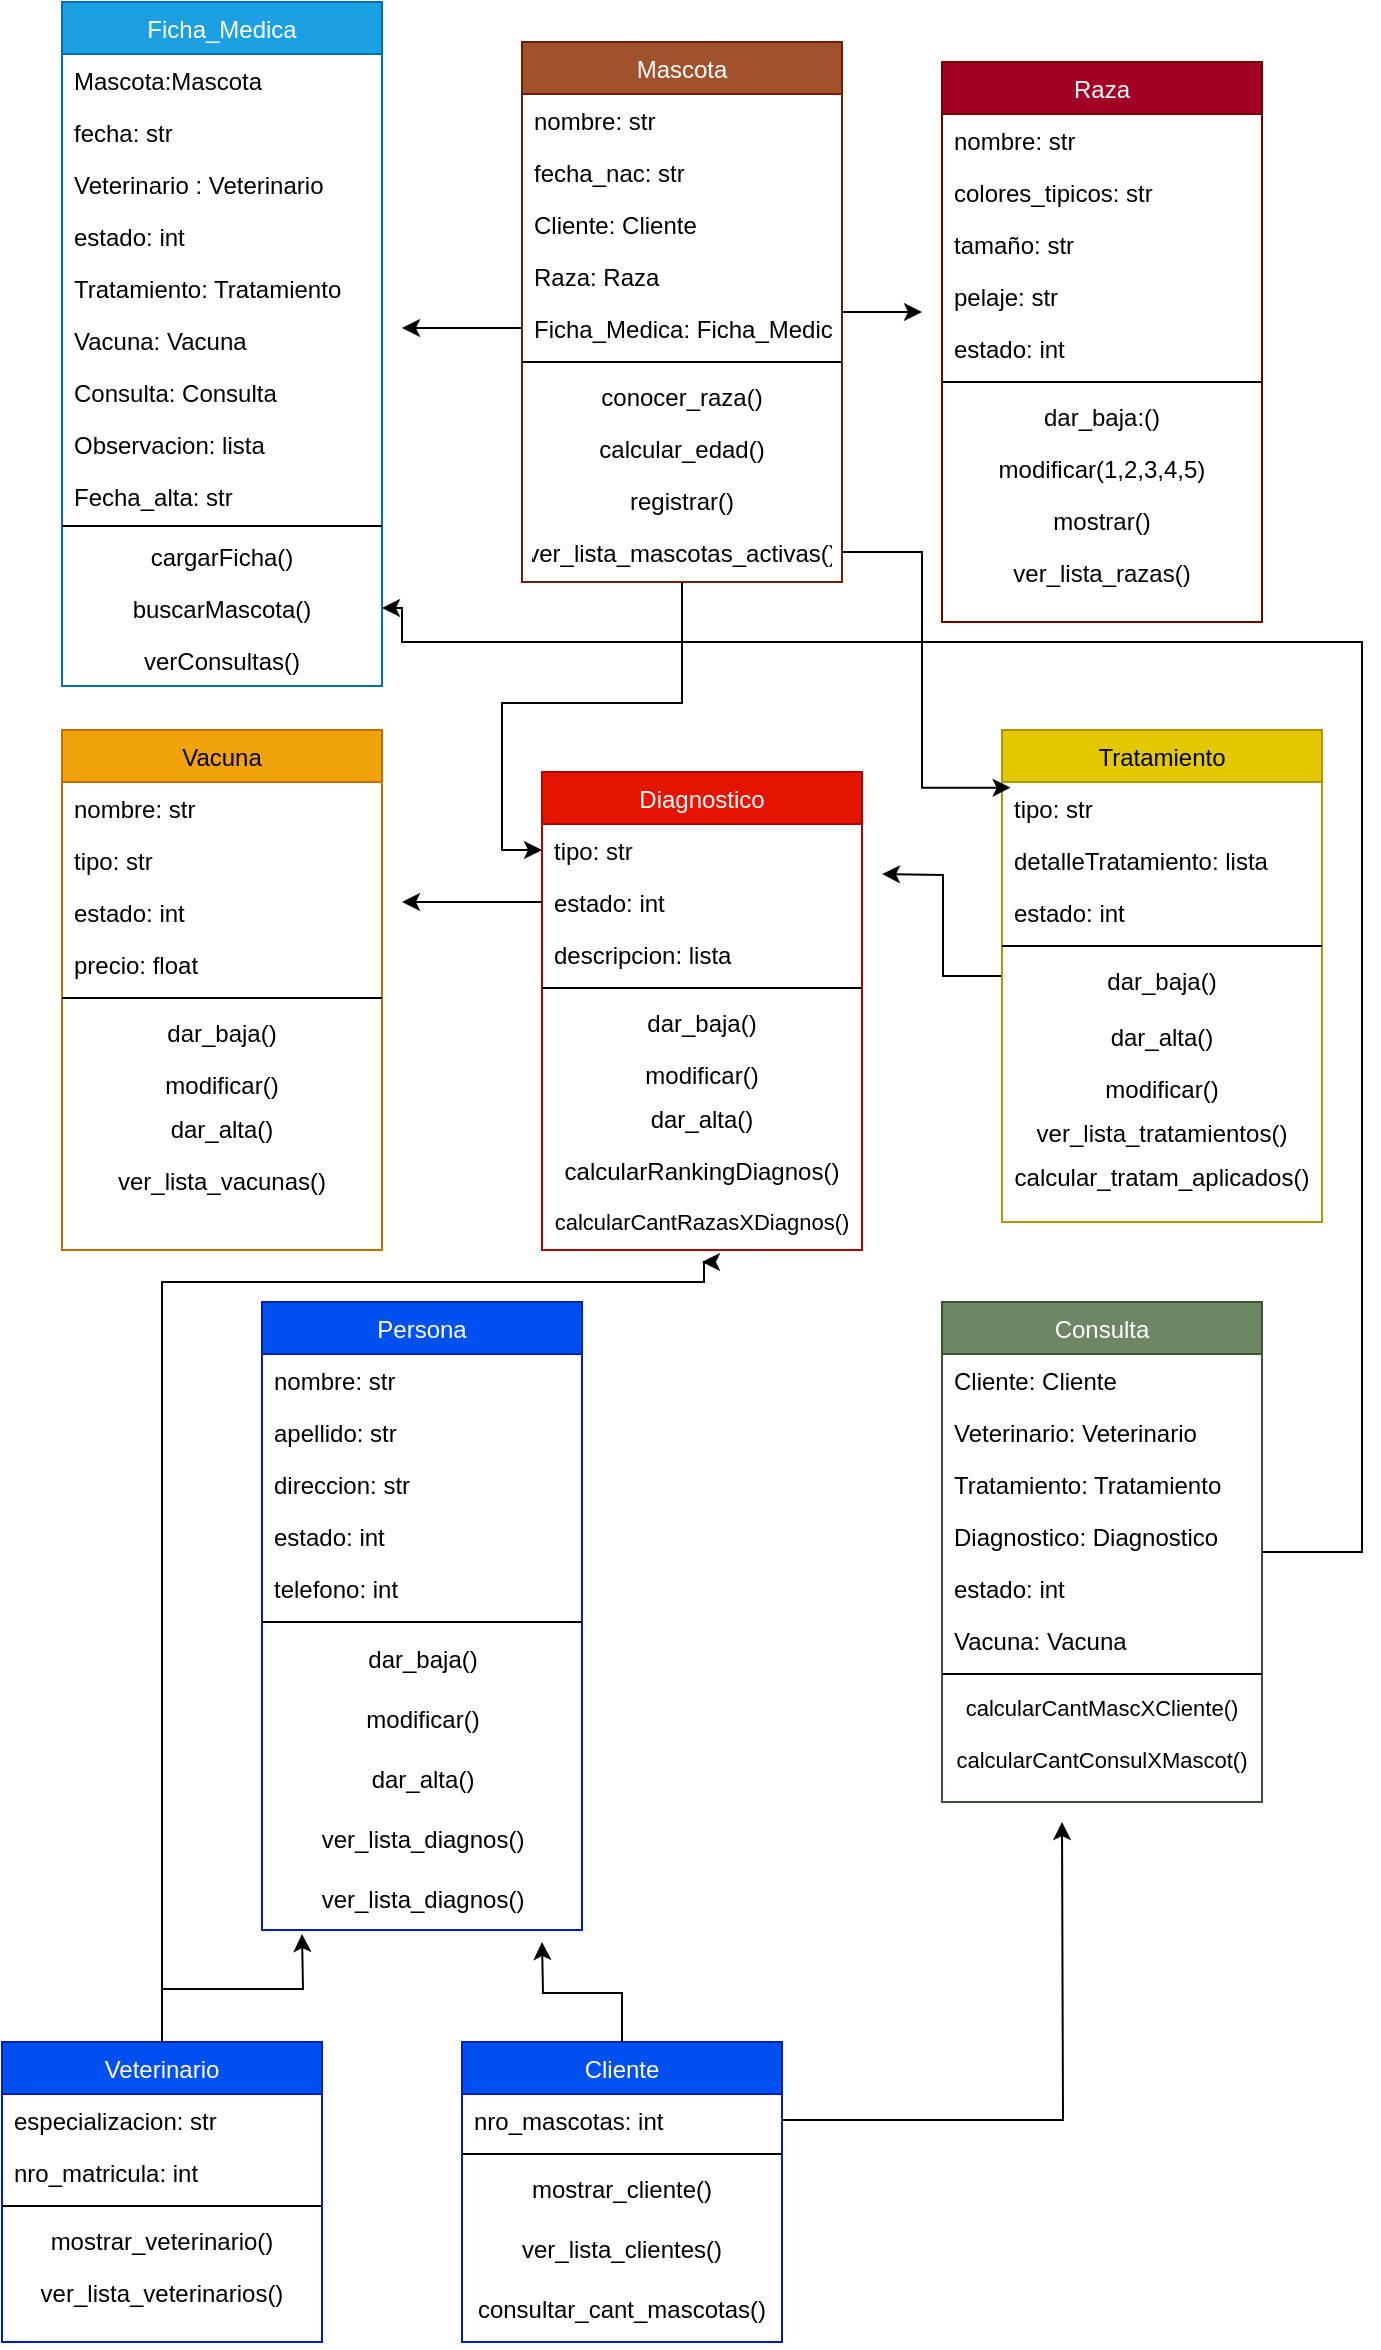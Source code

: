 <mxfile version="24.4.0" type="device">
  <diagram id="C5RBs43oDa-KdzZeNtuy" name="Page-1">
    <mxGraphModel dx="1354" dy="871" grid="1" gridSize="10" guides="1" tooltips="1" connect="1" arrows="1" fold="1" page="1" pageScale="1" pageWidth="827" pageHeight="1169" math="0" shadow="0">
      <root>
        <mxCell id="WIyWlLk6GJQsqaUBKTNV-0" />
        <mxCell id="WIyWlLk6GJQsqaUBKTNV-1" parent="WIyWlLk6GJQsqaUBKTNV-0" />
        <mxCell id="WPi11YCaDo8l9C_qgH3l-67" style="edgeStyle=orthogonalEdgeStyle;rounded=0;orthogonalLoop=1;jettySize=auto;html=1;" parent="WIyWlLk6GJQsqaUBKTNV-1" source="zkfFHV4jXpPFQw0GAbJ--0" edge="1">
          <mxGeometry relative="1" as="geometry">
            <mxPoint x="310" y="970" as="targetPoint" />
          </mxGeometry>
        </mxCell>
        <mxCell id="zkfFHV4jXpPFQw0GAbJ--0" value="Cliente" style="swimlane;fontStyle=0;align=center;verticalAlign=top;childLayout=stackLayout;horizontal=1;startSize=26;horizontalStack=0;resizeParent=1;resizeLast=0;collapsible=1;marginBottom=0;rounded=0;shadow=0;strokeWidth=1;fillColor=#0050ef;fontColor=#ffffff;strokeColor=#001DBC;" parent="WIyWlLk6GJQsqaUBKTNV-1" vertex="1">
          <mxGeometry x="270" y="1020" width="160" height="150" as="geometry">
            <mxRectangle x="230" y="140" width="160" height="26" as="alternateBounds" />
          </mxGeometry>
        </mxCell>
        <mxCell id="crkaIndv9Cr-O68g9WFA-0" style="edgeStyle=orthogonalEdgeStyle;rounded=0;orthogonalLoop=1;jettySize=auto;html=1;" edge="1" parent="zkfFHV4jXpPFQw0GAbJ--0" source="zkfFHV4jXpPFQw0GAbJ--1">
          <mxGeometry relative="1" as="geometry">
            <mxPoint x="300" y="-110" as="targetPoint" />
          </mxGeometry>
        </mxCell>
        <mxCell id="zkfFHV4jXpPFQw0GAbJ--1" value="nro_mascotas: int" style="text;align=left;verticalAlign=top;spacingLeft=4;spacingRight=4;overflow=hidden;rotatable=0;points=[[0,0.5],[1,0.5]];portConstraint=eastwest;" parent="zkfFHV4jXpPFQw0GAbJ--0" vertex="1">
          <mxGeometry y="26" width="160" height="26" as="geometry" />
        </mxCell>
        <mxCell id="zkfFHV4jXpPFQw0GAbJ--4" value="" style="line;html=1;strokeWidth=1;align=left;verticalAlign=middle;spacingTop=-1;spacingLeft=3;spacingRight=3;rotatable=0;labelPosition=right;points=[];portConstraint=eastwest;" parent="zkfFHV4jXpPFQw0GAbJ--0" vertex="1">
          <mxGeometry y="52" width="160" height="8" as="geometry" />
        </mxCell>
        <mxCell id="crkaIndv9Cr-O68g9WFA-1" value="mostrar_cliente()" style="text;align=center;verticalAlign=top;spacingLeft=4;spacingRight=4;overflow=hidden;rotatable=0;points=[[0,0.5],[1,0.5]];portConstraint=eastwest;" vertex="1" parent="zkfFHV4jXpPFQw0GAbJ--0">
          <mxGeometry y="60" width="160" height="30" as="geometry" />
        </mxCell>
        <mxCell id="crkaIndv9Cr-O68g9WFA-31" value="ver_lista_clientes()" style="text;align=center;verticalAlign=top;spacingLeft=4;spacingRight=4;overflow=hidden;rotatable=0;points=[[0,0.5],[1,0.5]];portConstraint=eastwest;" vertex="1" parent="zkfFHV4jXpPFQw0GAbJ--0">
          <mxGeometry y="90" width="160" height="30" as="geometry" />
        </mxCell>
        <mxCell id="crkaIndv9Cr-O68g9WFA-32" value="consultar_cant_mascotas()" style="text;align=center;verticalAlign=top;spacingLeft=4;spacingRight=4;overflow=hidden;rotatable=0;points=[[0,0.5],[1,0.5]];portConstraint=eastwest;" vertex="1" parent="zkfFHV4jXpPFQw0GAbJ--0">
          <mxGeometry y="120" width="160" height="30" as="geometry" />
        </mxCell>
        <mxCell id="crkaIndv9Cr-O68g9WFA-5" style="edgeStyle=orthogonalEdgeStyle;rounded=0;orthogonalLoop=1;jettySize=auto;html=1;" edge="1" parent="WIyWlLk6GJQsqaUBKTNV-1" source="zkfFHV4jXpPFQw0GAbJ--17">
          <mxGeometry relative="1" as="geometry">
            <mxPoint x="500" y="155" as="targetPoint" />
          </mxGeometry>
        </mxCell>
        <mxCell id="crkaIndv9Cr-O68g9WFA-39" value="" style="edgeStyle=orthogonalEdgeStyle;rounded=0;orthogonalLoop=1;jettySize=auto;html=1;" edge="1" parent="WIyWlLk6GJQsqaUBKTNV-1" source="zkfFHV4jXpPFQw0GAbJ--17" target="WPi11YCaDo8l9C_qgH3l-16">
          <mxGeometry relative="1" as="geometry" />
        </mxCell>
        <mxCell id="zkfFHV4jXpPFQw0GAbJ--17" value="Mascota" style="swimlane;fontStyle=0;align=center;verticalAlign=top;childLayout=stackLayout;horizontal=1;startSize=26;horizontalStack=0;resizeParent=1;resizeLast=0;collapsible=1;marginBottom=0;rounded=0;shadow=0;strokeWidth=1;fillColor=#a0522d;fontColor=#ffffff;strokeColor=#6D1F00;" parent="WIyWlLk6GJQsqaUBKTNV-1" vertex="1">
          <mxGeometry x="300" y="20" width="160" height="270" as="geometry">
            <mxRectangle x="550" y="140" width="160" height="26" as="alternateBounds" />
          </mxGeometry>
        </mxCell>
        <mxCell id="zkfFHV4jXpPFQw0GAbJ--18" value="nombre: str" style="text;align=left;verticalAlign=top;spacingLeft=4;spacingRight=4;overflow=hidden;rotatable=0;points=[[0,0.5],[1,0.5]];portConstraint=eastwest;" parent="zkfFHV4jXpPFQw0GAbJ--17" vertex="1">
          <mxGeometry y="26" width="160" height="26" as="geometry" />
        </mxCell>
        <mxCell id="WPi11YCaDo8l9C_qgH3l-48" value="fecha_nac: str" style="text;align=left;verticalAlign=top;spacingLeft=4;spacingRight=4;overflow=hidden;rotatable=0;points=[[0,0.5],[1,0.5]];portConstraint=eastwest;" parent="zkfFHV4jXpPFQw0GAbJ--17" vertex="1">
          <mxGeometry y="52" width="160" height="26" as="geometry" />
        </mxCell>
        <mxCell id="WPi11YCaDo8l9C_qgH3l-68" value="Cliente: Cliente" style="text;align=left;verticalAlign=top;spacingLeft=4;spacingRight=4;overflow=hidden;rotatable=0;points=[[0,0.5],[1,0.5]];portConstraint=eastwest;" parent="zkfFHV4jXpPFQw0GAbJ--17" vertex="1">
          <mxGeometry y="78" width="160" height="26" as="geometry" />
        </mxCell>
        <mxCell id="zkfFHV4jXpPFQw0GAbJ--20" value="Raza: Raza" style="text;align=left;verticalAlign=top;spacingLeft=4;spacingRight=4;overflow=hidden;rotatable=0;points=[[0,0.5],[1,0.5]];portConstraint=eastwest;rounded=0;shadow=0;html=0;" parent="zkfFHV4jXpPFQw0GAbJ--17" vertex="1">
          <mxGeometry y="104" width="160" height="26" as="geometry" />
        </mxCell>
        <mxCell id="crkaIndv9Cr-O68g9WFA-41" style="edgeStyle=orthogonalEdgeStyle;rounded=0;orthogonalLoop=1;jettySize=auto;html=1;" edge="1" parent="zkfFHV4jXpPFQw0GAbJ--17" source="zkfFHV4jXpPFQw0GAbJ--21">
          <mxGeometry relative="1" as="geometry">
            <mxPoint x="-60" y="143" as="targetPoint" />
          </mxGeometry>
        </mxCell>
        <mxCell id="zkfFHV4jXpPFQw0GAbJ--21" value="Ficha_Medica: Ficha_Medica" style="text;align=left;verticalAlign=top;spacingLeft=4;spacingRight=4;overflow=hidden;rotatable=0;points=[[0,0.5],[1,0.5]];portConstraint=eastwest;rounded=0;shadow=0;html=0;" parent="zkfFHV4jXpPFQw0GAbJ--17" vertex="1">
          <mxGeometry y="130" width="160" height="26" as="geometry" />
        </mxCell>
        <mxCell id="zkfFHV4jXpPFQw0GAbJ--23" value="" style="line;html=1;strokeWidth=1;align=left;verticalAlign=middle;spacingTop=-1;spacingLeft=3;spacingRight=3;rotatable=0;labelPosition=right;points=[];portConstraint=eastwest;" parent="zkfFHV4jXpPFQw0GAbJ--17" vertex="1">
          <mxGeometry y="156" width="160" height="8" as="geometry" />
        </mxCell>
        <mxCell id="zkfFHV4jXpPFQw0GAbJ--24" value="conocer_raza()" style="text;align=center;verticalAlign=top;spacingLeft=4;spacingRight=4;overflow=hidden;rotatable=0;points=[[0,0.5],[1,0.5]];portConstraint=eastwest;" parent="zkfFHV4jXpPFQw0GAbJ--17" vertex="1">
          <mxGeometry y="164" width="160" height="26" as="geometry" />
        </mxCell>
        <mxCell id="zkfFHV4jXpPFQw0GAbJ--25" value="calcular_edad()" style="text;align=center;verticalAlign=top;spacingLeft=4;spacingRight=4;overflow=hidden;rotatable=0;points=[[0,0.5],[1,0.5]];portConstraint=eastwest;" parent="zkfFHV4jXpPFQw0GAbJ--17" vertex="1">
          <mxGeometry y="190" width="160" height="26" as="geometry" />
        </mxCell>
        <mxCell id="WPi11YCaDo8l9C_qgH3l-51" value="registrar()" style="text;align=center;verticalAlign=top;spacingLeft=4;spacingRight=4;overflow=hidden;rotatable=0;points=[[0,0.5],[1,0.5]];portConstraint=eastwest;" parent="zkfFHV4jXpPFQw0GAbJ--17" vertex="1">
          <mxGeometry y="216" width="160" height="26" as="geometry" />
        </mxCell>
        <mxCell id="crkaIndv9Cr-O68g9WFA-24" value="ver_lista_mascotas_activas()" style="text;align=center;verticalAlign=top;spacingLeft=4;spacingRight=4;overflow=hidden;rotatable=0;points=[[0,0.5],[1,0.5]];portConstraint=eastwest;" vertex="1" parent="zkfFHV4jXpPFQw0GAbJ--17">
          <mxGeometry y="242" width="160" height="26" as="geometry" />
        </mxCell>
        <mxCell id="WPi11YCaDo8l9C_qgH3l-1" value="Raza" style="swimlane;fontStyle=0;align=center;verticalAlign=top;childLayout=stackLayout;horizontal=1;startSize=26;horizontalStack=0;resizeParent=1;resizeLast=0;collapsible=1;marginBottom=0;rounded=0;shadow=0;strokeWidth=1;fillColor=#a20025;fontColor=#ffffff;strokeColor=#6F0000;" parent="WIyWlLk6GJQsqaUBKTNV-1" vertex="1">
          <mxGeometry x="510" y="30" width="160" height="280" as="geometry">
            <mxRectangle x="230" y="140" width="160" height="26" as="alternateBounds" />
          </mxGeometry>
        </mxCell>
        <mxCell id="WPi11YCaDo8l9C_qgH3l-2" value="nombre: str" style="text;align=left;verticalAlign=top;spacingLeft=4;spacingRight=4;overflow=hidden;rotatable=0;points=[[0,0.5],[1,0.5]];portConstraint=eastwest;" parent="WPi11YCaDo8l9C_qgH3l-1" vertex="1">
          <mxGeometry y="26" width="160" height="26" as="geometry" />
        </mxCell>
        <mxCell id="WPi11YCaDo8l9C_qgH3l-4" value="colores_tipicos: str" style="text;align=left;verticalAlign=top;spacingLeft=4;spacingRight=4;overflow=hidden;rotatable=0;points=[[0,0.5],[1,0.5]];portConstraint=eastwest;rounded=0;shadow=0;html=0;" parent="WPi11YCaDo8l9C_qgH3l-1" vertex="1">
          <mxGeometry y="52" width="160" height="26" as="geometry" />
        </mxCell>
        <mxCell id="WPi11YCaDo8l9C_qgH3l-5" value="tamaño: str" style="text;align=left;verticalAlign=top;spacingLeft=4;spacingRight=4;overflow=hidden;rotatable=0;points=[[0,0.5],[1,0.5]];portConstraint=eastwest;rounded=0;shadow=0;html=0;" parent="WPi11YCaDo8l9C_qgH3l-1" vertex="1">
          <mxGeometry y="78" width="160" height="26" as="geometry" />
        </mxCell>
        <mxCell id="WPi11YCaDo8l9C_qgH3l-38" value="pelaje: str" style="text;align=left;verticalAlign=top;spacingLeft=4;spacingRight=4;overflow=hidden;rotatable=0;points=[[0,0.5],[1,0.5]];portConstraint=eastwest;rounded=0;shadow=0;html=0;" parent="WPi11YCaDo8l9C_qgH3l-1" vertex="1">
          <mxGeometry y="104" width="160" height="26" as="geometry" />
        </mxCell>
        <mxCell id="WPi11YCaDo8l9C_qgH3l-40" value="estado: int" style="text;align=left;verticalAlign=top;spacingLeft=4;spacingRight=4;overflow=hidden;rotatable=0;points=[[0,0.5],[1,0.5]];portConstraint=eastwest;rounded=0;shadow=0;html=0;" parent="WPi11YCaDo8l9C_qgH3l-1" vertex="1">
          <mxGeometry y="130" width="160" height="26" as="geometry" />
        </mxCell>
        <mxCell id="WPi11YCaDo8l9C_qgH3l-6" value="" style="line;html=1;strokeWidth=1;align=left;verticalAlign=middle;spacingTop=-1;spacingLeft=3;spacingRight=3;rotatable=0;labelPosition=right;points=[];portConstraint=eastwest;" parent="WPi11YCaDo8l9C_qgH3l-1" vertex="1">
          <mxGeometry y="156" width="160" height="8" as="geometry" />
        </mxCell>
        <mxCell id="WPi11YCaDo8l9C_qgH3l-47" value="dar_baja:()" style="text;align=center;verticalAlign=top;spacingLeft=4;spacingRight=4;overflow=hidden;rotatable=0;points=[[0,0.5],[1,0.5]];portConstraint=eastwest;" parent="WPi11YCaDo8l9C_qgH3l-1" vertex="1">
          <mxGeometry y="164" width="160" height="26" as="geometry" />
        </mxCell>
        <mxCell id="WPi11YCaDo8l9C_qgH3l-49" value="modificar(1,2,3,4,5)" style="text;align=center;verticalAlign=top;spacingLeft=4;spacingRight=4;overflow=hidden;rotatable=0;points=[[0,0.5],[1,0.5]];portConstraint=eastwest;" parent="WPi11YCaDo8l9C_qgH3l-1" vertex="1">
          <mxGeometry y="190" width="160" height="26" as="geometry" />
        </mxCell>
        <mxCell id="WPi11YCaDo8l9C_qgH3l-50" value="mostrar()" style="text;align=center;verticalAlign=top;spacingLeft=4;spacingRight=4;overflow=hidden;rotatable=0;points=[[0,0.5],[1,0.5]];portConstraint=eastwest;" parent="WPi11YCaDo8l9C_qgH3l-1" vertex="1">
          <mxGeometry y="216" width="160" height="26" as="geometry" />
        </mxCell>
        <mxCell id="crkaIndv9Cr-O68g9WFA-29" value="ver_lista_razas()" style="text;align=center;verticalAlign=top;spacingLeft=4;spacingRight=4;overflow=hidden;rotatable=0;points=[[0,0.5],[1,0.5]];portConstraint=eastwest;" vertex="1" parent="WPi11YCaDo8l9C_qgH3l-1">
          <mxGeometry y="242" width="160" height="26" as="geometry" />
        </mxCell>
        <mxCell id="WPi11YCaDo8l9C_qgH3l-8" value="Ficha_Medica" style="swimlane;fontStyle=0;align=center;verticalAlign=top;childLayout=stackLayout;horizontal=1;startSize=26;horizontalStack=0;resizeParent=1;resizeLast=0;collapsible=1;marginBottom=0;rounded=0;shadow=0;strokeWidth=1;fillColor=#1ba1e2;fontColor=#ffffff;strokeColor=#006EAF;" parent="WIyWlLk6GJQsqaUBKTNV-1" vertex="1">
          <mxGeometry x="70" width="160" height="342" as="geometry">
            <mxRectangle x="230" y="140" width="160" height="26" as="alternateBounds" />
          </mxGeometry>
        </mxCell>
        <mxCell id="WPi11YCaDo8l9C_qgH3l-9" value="Mascota:Mascota" style="text;align=left;verticalAlign=top;spacingLeft=4;spacingRight=4;overflow=hidden;rotatable=0;points=[[0,0.5],[1,0.5]];portConstraint=eastwest;" parent="WPi11YCaDo8l9C_qgH3l-8" vertex="1">
          <mxGeometry y="26" width="160" height="26" as="geometry" />
        </mxCell>
        <mxCell id="WPi11YCaDo8l9C_qgH3l-10" value="fecha: str" style="text;align=left;verticalAlign=top;spacingLeft=4;spacingRight=4;overflow=hidden;rotatable=0;points=[[0,0.5],[1,0.5]];portConstraint=eastwest;rounded=0;shadow=0;html=0;" parent="WPi11YCaDo8l9C_qgH3l-8" vertex="1">
          <mxGeometry y="52" width="160" height="26" as="geometry" />
        </mxCell>
        <mxCell id="WPi11YCaDo8l9C_qgH3l-11" value="Veterinario : Veterinario" style="text;align=left;verticalAlign=top;spacingLeft=4;spacingRight=4;overflow=hidden;rotatable=0;points=[[0,0.5],[1,0.5]];portConstraint=eastwest;rounded=0;shadow=0;html=0;" parent="WPi11YCaDo8l9C_qgH3l-8" vertex="1">
          <mxGeometry y="78" width="160" height="26" as="geometry" />
        </mxCell>
        <mxCell id="WPi11YCaDo8l9C_qgH3l-82" value="estado: int" style="text;align=left;verticalAlign=top;spacingLeft=4;spacingRight=4;overflow=hidden;rotatable=0;points=[[0,0.5],[1,0.5]];portConstraint=eastwest;rounded=0;shadow=0;html=0;" parent="WPi11YCaDo8l9C_qgH3l-8" vertex="1">
          <mxGeometry y="104" width="160" height="26" as="geometry" />
        </mxCell>
        <mxCell id="WPi11YCaDo8l9C_qgH3l-12" value="Tratamiento: Tratamiento" style="text;align=left;verticalAlign=top;spacingLeft=4;spacingRight=4;overflow=hidden;rotatable=0;points=[[0,0.5],[1,0.5]];portConstraint=eastwest;rounded=0;shadow=0;html=0;" parent="WPi11YCaDo8l9C_qgH3l-8" vertex="1">
          <mxGeometry y="130" width="160" height="26" as="geometry" />
        </mxCell>
        <mxCell id="WPi11YCaDo8l9C_qgH3l-14" value="Vacuna: Vacuna" style="text;align=left;verticalAlign=top;spacingLeft=4;spacingRight=4;overflow=hidden;rotatable=0;points=[[0,0.5],[1,0.5]];portConstraint=eastwest;" parent="WPi11YCaDo8l9C_qgH3l-8" vertex="1">
          <mxGeometry y="156" width="160" height="26" as="geometry" />
        </mxCell>
        <mxCell id="WPi11YCaDo8l9C_qgH3l-37" value="Consulta: Consulta" style="text;align=left;verticalAlign=top;spacingLeft=4;spacingRight=4;overflow=hidden;rotatable=0;points=[[0,0.5],[1,0.5]];portConstraint=eastwest;rounded=0;shadow=0;html=0;" parent="WPi11YCaDo8l9C_qgH3l-8" vertex="1">
          <mxGeometry y="182" width="160" height="26" as="geometry" />
        </mxCell>
        <mxCell id="WPi11YCaDo8l9C_qgH3l-81" value="Observacion: lista" style="text;align=left;verticalAlign=top;spacingLeft=4;spacingRight=4;overflow=hidden;rotatable=0;points=[[0,0.5],[1,0.5]];portConstraint=eastwest;" parent="WPi11YCaDo8l9C_qgH3l-8" vertex="1">
          <mxGeometry y="208" width="160" height="26" as="geometry" />
        </mxCell>
        <mxCell id="WPi11YCaDo8l9C_qgH3l-78" value="Fecha_alta: str" style="text;align=left;verticalAlign=top;spacingLeft=4;spacingRight=4;overflow=hidden;rotatable=0;points=[[0,0.5],[1,0.5]];portConstraint=eastwest;" parent="WPi11YCaDo8l9C_qgH3l-8" vertex="1">
          <mxGeometry y="234" width="160" height="26" as="geometry" />
        </mxCell>
        <mxCell id="WPi11YCaDo8l9C_qgH3l-13" value="" style="line;html=1;strokeWidth=1;align=left;verticalAlign=middle;spacingTop=-1;spacingLeft=3;spacingRight=3;rotatable=0;labelPosition=right;points=[];portConstraint=eastwest;" parent="WPi11YCaDo8l9C_qgH3l-8" vertex="1">
          <mxGeometry y="260" width="160" height="4" as="geometry" />
        </mxCell>
        <mxCell id="crkaIndv9Cr-O68g9WFA-20" value="cargarFicha()" style="text;align=center;verticalAlign=top;spacingLeft=4;spacingRight=4;overflow=hidden;rotatable=0;points=[[0,0.5],[1,0.5]];portConstraint=eastwest;" vertex="1" parent="WPi11YCaDo8l9C_qgH3l-8">
          <mxGeometry y="264" width="160" height="26" as="geometry" />
        </mxCell>
        <mxCell id="crkaIndv9Cr-O68g9WFA-21" value="buscarMascota()" style="text;align=center;verticalAlign=top;spacingLeft=4;spacingRight=4;overflow=hidden;rotatable=0;points=[[0,0.5],[1,0.5]];portConstraint=eastwest;" vertex="1" parent="WPi11YCaDo8l9C_qgH3l-8">
          <mxGeometry y="290" width="160" height="26" as="geometry" />
        </mxCell>
        <mxCell id="crkaIndv9Cr-O68g9WFA-22" value="verConsultas()" style="text;align=center;verticalAlign=top;spacingLeft=4;spacingRight=4;overflow=hidden;rotatable=0;points=[[0,0.5],[1,0.5]];portConstraint=eastwest;" vertex="1" parent="WPi11YCaDo8l9C_qgH3l-8">
          <mxGeometry y="316" width="160" height="26" as="geometry" />
        </mxCell>
        <mxCell id="WPi11YCaDo8l9C_qgH3l-15" value="Diagnostico" style="swimlane;fontStyle=0;align=center;verticalAlign=top;childLayout=stackLayout;horizontal=1;startSize=26;horizontalStack=0;resizeParent=1;resizeLast=0;collapsible=1;marginBottom=0;rounded=0;shadow=0;strokeWidth=1;fillColor=#e51400;fontColor=#ffffff;strokeColor=#B20000;" parent="WIyWlLk6GJQsqaUBKTNV-1" vertex="1">
          <mxGeometry x="310" y="385" width="160" height="239" as="geometry">
            <mxRectangle x="230" y="140" width="160" height="26" as="alternateBounds" />
          </mxGeometry>
        </mxCell>
        <mxCell id="WPi11YCaDo8l9C_qgH3l-16" value="tipo: str" style="text;align=left;verticalAlign=top;spacingLeft=4;spacingRight=4;overflow=hidden;rotatable=0;points=[[0,0.5],[1,0.5]];portConstraint=eastwest;" parent="WPi11YCaDo8l9C_qgH3l-15" vertex="1">
          <mxGeometry y="26" width="160" height="26" as="geometry" />
        </mxCell>
        <mxCell id="crkaIndv9Cr-O68g9WFA-8" style="edgeStyle=orthogonalEdgeStyle;rounded=0;orthogonalLoop=1;jettySize=auto;html=1;" edge="1" parent="WPi11YCaDo8l9C_qgH3l-15" source="WPi11YCaDo8l9C_qgH3l-79">
          <mxGeometry relative="1" as="geometry">
            <mxPoint x="-70" y="65.0" as="targetPoint" />
          </mxGeometry>
        </mxCell>
        <mxCell id="WPi11YCaDo8l9C_qgH3l-79" value="estado: int" style="text;align=left;verticalAlign=top;spacingLeft=4;spacingRight=4;overflow=hidden;rotatable=0;points=[[0,0.5],[1,0.5]];portConstraint=eastwest;rounded=0;shadow=0;html=0;" parent="WPi11YCaDo8l9C_qgH3l-15" vertex="1">
          <mxGeometry y="52" width="160" height="26" as="geometry" />
        </mxCell>
        <mxCell id="WPi11YCaDo8l9C_qgH3l-17" value="descripcion: lista" style="text;align=left;verticalAlign=top;spacingLeft=4;spacingRight=4;overflow=hidden;rotatable=0;points=[[0,0.5],[1,0.5]];portConstraint=eastwest;rounded=0;shadow=0;html=0;" parent="WPi11YCaDo8l9C_qgH3l-15" vertex="1">
          <mxGeometry y="78" width="160" height="26" as="geometry" />
        </mxCell>
        <mxCell id="WPi11YCaDo8l9C_qgH3l-20" value="" style="line;html=1;strokeWidth=1;align=left;verticalAlign=middle;spacingTop=-1;spacingLeft=3;spacingRight=3;rotatable=0;labelPosition=right;points=[];portConstraint=eastwest;" parent="WPi11YCaDo8l9C_qgH3l-15" vertex="1">
          <mxGeometry y="104" width="160" height="8" as="geometry" />
        </mxCell>
        <mxCell id="crkaIndv9Cr-O68g9WFA-11" value="dar_baja()" style="text;align=center;verticalAlign=top;spacingLeft=4;spacingRight=4;overflow=hidden;rotatable=0;points=[[0,0.5],[1,0.5]];portConstraint=eastwest;rounded=0;shadow=0;html=0;" vertex="1" parent="WPi11YCaDo8l9C_qgH3l-15">
          <mxGeometry y="112" width="160" height="26" as="geometry" />
        </mxCell>
        <mxCell id="crkaIndv9Cr-O68g9WFA-12" value="modificar()" style="text;align=center;verticalAlign=top;spacingLeft=4;spacingRight=4;overflow=hidden;rotatable=0;points=[[0,0.5],[1,0.5]];portConstraint=eastwest;rounded=0;shadow=0;html=0;" vertex="1" parent="WPi11YCaDo8l9C_qgH3l-15">
          <mxGeometry y="138" width="160" height="22" as="geometry" />
        </mxCell>
        <mxCell id="crkaIndv9Cr-O68g9WFA-13" value="dar_alta()" style="text;align=center;verticalAlign=top;spacingLeft=4;spacingRight=4;overflow=hidden;rotatable=0;points=[[0,0.5],[1,0.5]];portConstraint=eastwest;rounded=0;shadow=0;html=0;" vertex="1" parent="WPi11YCaDo8l9C_qgH3l-15">
          <mxGeometry y="160" width="160" height="26" as="geometry" />
        </mxCell>
        <mxCell id="crkaIndv9Cr-O68g9WFA-37" value="calcularRankingDiagnos()" style="text;align=center;verticalAlign=top;spacingLeft=4;spacingRight=4;overflow=hidden;rotatable=0;points=[[0,0.5],[1,0.5]];portConstraint=eastwest;rounded=0;shadow=0;html=0;" vertex="1" parent="WPi11YCaDo8l9C_qgH3l-15">
          <mxGeometry y="186" width="160" height="26" as="geometry" />
        </mxCell>
        <mxCell id="crkaIndv9Cr-O68g9WFA-38" value="calcularCantRazasXDiagnos()" style="text;align=center;verticalAlign=top;spacingLeft=4;spacingRight=4;overflow=hidden;rotatable=0;points=[[0,0.5],[1,0.5]];portConstraint=eastwest;rounded=0;shadow=0;html=0;fontSize=11;" vertex="1" parent="WPi11YCaDo8l9C_qgH3l-15">
          <mxGeometry y="212" width="160" height="26" as="geometry" />
        </mxCell>
        <mxCell id="crkaIndv9Cr-O68g9WFA-7" style="edgeStyle=orthogonalEdgeStyle;rounded=0;orthogonalLoop=1;jettySize=auto;html=1;" edge="1" parent="WIyWlLk6GJQsqaUBKTNV-1" source="WPi11YCaDo8l9C_qgH3l-22">
          <mxGeometry relative="1" as="geometry">
            <mxPoint x="480" y="436" as="targetPoint" />
          </mxGeometry>
        </mxCell>
        <mxCell id="WPi11YCaDo8l9C_qgH3l-22" value="Tratamiento" style="swimlane;fontStyle=0;align=center;verticalAlign=top;childLayout=stackLayout;horizontal=1;startSize=26;horizontalStack=0;resizeParent=1;resizeLast=0;collapsible=1;marginBottom=0;rounded=0;shadow=0;strokeWidth=1;fillColor=#e3c800;fontColor=#000000;strokeColor=#B09500;" parent="WIyWlLk6GJQsqaUBKTNV-1" vertex="1">
          <mxGeometry x="540" y="364" width="160" height="246" as="geometry">
            <mxRectangle x="230" y="140" width="160" height="26" as="alternateBounds" />
          </mxGeometry>
        </mxCell>
        <mxCell id="WPi11YCaDo8l9C_qgH3l-23" value="tipo: str" style="text;align=left;verticalAlign=top;spacingLeft=4;spacingRight=4;overflow=hidden;rotatable=0;points=[[0,0.5],[1,0.5]];portConstraint=eastwest;" parent="WPi11YCaDo8l9C_qgH3l-22" vertex="1">
          <mxGeometry y="26" width="160" height="26" as="geometry" />
        </mxCell>
        <mxCell id="WPi11YCaDo8l9C_qgH3l-24" value="detalleTratamiento: lista" style="text;align=left;verticalAlign=top;spacingLeft=4;spacingRight=4;overflow=hidden;rotatable=0;points=[[0,0.5],[1,0.5]];portConstraint=eastwest;rounded=0;shadow=0;html=0;" parent="WPi11YCaDo8l9C_qgH3l-22" vertex="1">
          <mxGeometry y="52" width="160" height="26" as="geometry" />
        </mxCell>
        <mxCell id="WPi11YCaDo8l9C_qgH3l-80" value="estado: int" style="text;align=left;verticalAlign=top;spacingLeft=4;spacingRight=4;overflow=hidden;rotatable=0;points=[[0,0.5],[1,0.5]];portConstraint=eastwest;rounded=0;shadow=0;html=0;" parent="WPi11YCaDo8l9C_qgH3l-22" vertex="1">
          <mxGeometry y="78" width="160" height="26" as="geometry" />
        </mxCell>
        <mxCell id="WPi11YCaDo8l9C_qgH3l-27" value="" style="line;html=1;strokeWidth=1;align=left;verticalAlign=middle;spacingTop=-1;spacingLeft=3;spacingRight=3;rotatable=0;labelPosition=right;points=[];portConstraint=eastwest;" parent="WPi11YCaDo8l9C_qgH3l-22" vertex="1">
          <mxGeometry y="104" width="160" height="8" as="geometry" />
        </mxCell>
        <mxCell id="crkaIndv9Cr-O68g9WFA-14" value="dar_baja()" style="text;align=center;verticalAlign=top;spacingLeft=4;spacingRight=4;overflow=hidden;rotatable=0;points=[[0,0.5],[1,0.5]];portConstraint=eastwest;rounded=0;shadow=0;html=0;" vertex="1" parent="WPi11YCaDo8l9C_qgH3l-22">
          <mxGeometry y="112" width="160" height="28" as="geometry" />
        </mxCell>
        <mxCell id="crkaIndv9Cr-O68g9WFA-15" value="dar_alta()" style="text;align=center;verticalAlign=top;spacingLeft=4;spacingRight=4;overflow=hidden;rotatable=0;points=[[0,0.5],[1,0.5]];portConstraint=eastwest;rounded=0;shadow=0;html=0;" vertex="1" parent="WPi11YCaDo8l9C_qgH3l-22">
          <mxGeometry y="140" width="160" height="26" as="geometry" />
        </mxCell>
        <mxCell id="crkaIndv9Cr-O68g9WFA-16" value="modificar()" style="text;align=center;verticalAlign=top;spacingLeft=4;spacingRight=4;overflow=hidden;rotatable=0;points=[[0,0.5],[1,0.5]];portConstraint=eastwest;rounded=0;shadow=0;html=0;" vertex="1" parent="WPi11YCaDo8l9C_qgH3l-22">
          <mxGeometry y="166" width="160" height="22" as="geometry" />
        </mxCell>
        <mxCell id="crkaIndv9Cr-O68g9WFA-25" value="ver_lista_tratamientos()" style="text;align=center;verticalAlign=top;spacingLeft=4;spacingRight=4;overflow=hidden;rotatable=0;points=[[0,0.5],[1,0.5]];portConstraint=eastwest;rounded=0;shadow=0;html=0;" vertex="1" parent="WPi11YCaDo8l9C_qgH3l-22">
          <mxGeometry y="188" width="160" height="22" as="geometry" />
        </mxCell>
        <mxCell id="crkaIndv9Cr-O68g9WFA-36" value="calcular_tratam_aplicados()" style="text;align=center;verticalAlign=top;spacingLeft=4;spacingRight=4;overflow=hidden;rotatable=0;points=[[0,0.5],[1,0.5]];portConstraint=eastwest;rounded=0;shadow=0;html=0;" vertex="1" parent="WPi11YCaDo8l9C_qgH3l-22">
          <mxGeometry y="210" width="160" height="22" as="geometry" />
        </mxCell>
        <mxCell id="WPi11YCaDo8l9C_qgH3l-29" value="Vacuna" style="swimlane;fontStyle=0;align=center;verticalAlign=top;childLayout=stackLayout;horizontal=1;startSize=26;horizontalStack=0;resizeParent=1;resizeLast=0;collapsible=1;marginBottom=0;rounded=0;shadow=0;strokeWidth=1;fillColor=#f0a30a;fontColor=#000000;strokeColor=#BD7000;" parent="WIyWlLk6GJQsqaUBKTNV-1" vertex="1">
          <mxGeometry x="70" y="364" width="160" height="260" as="geometry">
            <mxRectangle x="230" y="140" width="160" height="26" as="alternateBounds" />
          </mxGeometry>
        </mxCell>
        <mxCell id="WPi11YCaDo8l9C_qgH3l-30" value="nombre: str" style="text;align=left;verticalAlign=top;spacingLeft=4;spacingRight=4;overflow=hidden;rotatable=0;points=[[0,0.5],[1,0.5]];portConstraint=eastwest;" parent="WPi11YCaDo8l9C_qgH3l-29" vertex="1">
          <mxGeometry y="26" width="160" height="26" as="geometry" />
        </mxCell>
        <mxCell id="WPi11YCaDo8l9C_qgH3l-31" value="tipo: str" style="text;align=left;verticalAlign=top;spacingLeft=4;spacingRight=4;overflow=hidden;rotatable=0;points=[[0,0.5],[1,0.5]];portConstraint=eastwest;rounded=0;shadow=0;html=0;" parent="WPi11YCaDo8l9C_qgH3l-29" vertex="1">
          <mxGeometry y="52" width="160" height="26" as="geometry" />
        </mxCell>
        <mxCell id="WPi11YCaDo8l9C_qgH3l-32" value="estado: int" style="text;align=left;verticalAlign=top;spacingLeft=4;spacingRight=4;overflow=hidden;rotatable=0;points=[[0,0.5],[1,0.5]];portConstraint=eastwest;rounded=0;shadow=0;html=0;" parent="WPi11YCaDo8l9C_qgH3l-29" vertex="1">
          <mxGeometry y="78" width="160" height="26" as="geometry" />
        </mxCell>
        <mxCell id="WPi11YCaDo8l9C_qgH3l-33" value="precio: float" style="text;align=left;verticalAlign=top;spacingLeft=4;spacingRight=4;overflow=hidden;rotatable=0;points=[[0,0.5],[1,0.5]];portConstraint=eastwest;rounded=0;shadow=0;html=0;" parent="WPi11YCaDo8l9C_qgH3l-29" vertex="1">
          <mxGeometry y="104" width="160" height="26" as="geometry" />
        </mxCell>
        <mxCell id="WPi11YCaDo8l9C_qgH3l-34" value="" style="line;html=1;strokeWidth=1;align=left;verticalAlign=middle;spacingTop=-1;spacingLeft=3;spacingRight=3;rotatable=0;labelPosition=right;points=[];portConstraint=eastwest;" parent="WPi11YCaDo8l9C_qgH3l-29" vertex="1">
          <mxGeometry y="130" width="160" height="8" as="geometry" />
        </mxCell>
        <mxCell id="crkaIndv9Cr-O68g9WFA-17" value="dar_baja()" style="text;align=center;verticalAlign=top;spacingLeft=4;spacingRight=4;overflow=hidden;rotatable=0;points=[[0,0.5],[1,0.5]];portConstraint=eastwest;rounded=0;shadow=0;html=0;" vertex="1" parent="WPi11YCaDo8l9C_qgH3l-29">
          <mxGeometry y="138" width="160" height="26" as="geometry" />
        </mxCell>
        <mxCell id="crkaIndv9Cr-O68g9WFA-18" value="modificar()" style="text;align=center;verticalAlign=top;spacingLeft=4;spacingRight=4;overflow=hidden;rotatable=0;points=[[0,0.5],[1,0.5]];portConstraint=eastwest;rounded=0;shadow=0;html=0;" vertex="1" parent="WPi11YCaDo8l9C_qgH3l-29">
          <mxGeometry y="164" width="160" height="22" as="geometry" />
        </mxCell>
        <mxCell id="crkaIndv9Cr-O68g9WFA-19" value="dar_alta()" style="text;align=center;verticalAlign=top;spacingLeft=4;spacingRight=4;overflow=hidden;rotatable=0;points=[[0,0.5],[1,0.5]];portConstraint=eastwest;rounded=0;shadow=0;html=0;" vertex="1" parent="WPi11YCaDo8l9C_qgH3l-29">
          <mxGeometry y="186" width="160" height="26" as="geometry" />
        </mxCell>
        <mxCell id="crkaIndv9Cr-O68g9WFA-28" value="ver_lista_vacunas()" style="text;align=center;verticalAlign=top;spacingLeft=4;spacingRight=4;overflow=hidden;rotatable=0;points=[[0,0.5],[1,0.5]];portConstraint=eastwest;rounded=0;shadow=0;html=0;" vertex="1" parent="WPi11YCaDo8l9C_qgH3l-29">
          <mxGeometry y="212" width="160" height="26" as="geometry" />
        </mxCell>
        <mxCell id="WPi11YCaDo8l9C_qgH3l-66" style="edgeStyle=orthogonalEdgeStyle;rounded=0;orthogonalLoop=1;jettySize=auto;html=1;" parent="WIyWlLk6GJQsqaUBKTNV-1" source="WPi11YCaDo8l9C_qgH3l-52" edge="1">
          <mxGeometry relative="1" as="geometry">
            <mxPoint x="190" y="966" as="targetPoint" />
          </mxGeometry>
        </mxCell>
        <mxCell id="WPi11YCaDo8l9C_qgH3l-52" value="Veterinario" style="swimlane;fontStyle=0;align=center;verticalAlign=top;childLayout=stackLayout;horizontal=1;startSize=26;horizontalStack=0;resizeParent=1;resizeLast=0;collapsible=1;marginBottom=0;rounded=0;shadow=0;strokeWidth=1;fillColor=#0050ef;fontColor=#ffffff;strokeColor=#001DBC;" parent="WIyWlLk6GJQsqaUBKTNV-1" vertex="1">
          <mxGeometry x="40" y="1020" width="160" height="150" as="geometry">
            <mxRectangle x="230" y="140" width="160" height="26" as="alternateBounds" />
          </mxGeometry>
        </mxCell>
        <mxCell id="WPi11YCaDo8l9C_qgH3l-53" value="especializacion: str" style="text;align=left;verticalAlign=top;spacingLeft=4;spacingRight=4;overflow=hidden;rotatable=0;points=[[0,0.5],[1,0.5]];portConstraint=eastwest;" parent="WPi11YCaDo8l9C_qgH3l-52" vertex="1">
          <mxGeometry y="26" width="160" height="26" as="geometry" />
        </mxCell>
        <mxCell id="WPi11YCaDo8l9C_qgH3l-54" value="nro_matricula: int" style="text;align=left;verticalAlign=top;spacingLeft=4;spacingRight=4;overflow=hidden;rotatable=0;points=[[0,0.5],[1,0.5]];portConstraint=eastwest;rounded=0;shadow=0;html=0;" parent="WPi11YCaDo8l9C_qgH3l-52" vertex="1">
          <mxGeometry y="52" width="160" height="26" as="geometry" />
        </mxCell>
        <mxCell id="WPi11YCaDo8l9C_qgH3l-57" value="" style="line;html=1;strokeWidth=1;align=left;verticalAlign=middle;spacingTop=-1;spacingLeft=3;spacingRight=3;rotatable=0;labelPosition=right;points=[];portConstraint=eastwest;" parent="WPi11YCaDo8l9C_qgH3l-52" vertex="1">
          <mxGeometry y="78" width="160" height="8" as="geometry" />
        </mxCell>
        <mxCell id="crkaIndv9Cr-O68g9WFA-42" style="edgeStyle=orthogonalEdgeStyle;rounded=0;orthogonalLoop=1;jettySize=auto;html=1;" edge="1" parent="WPi11YCaDo8l9C_qgH3l-52">
          <mxGeometry relative="1" as="geometry">
            <mxPoint x="350" y="-390" as="targetPoint" />
            <mxPoint x="80" as="sourcePoint" />
            <Array as="points">
              <mxPoint x="80" y="-380" />
              <mxPoint x="351" y="-380" />
              <mxPoint x="351" y="-390" />
            </Array>
          </mxGeometry>
        </mxCell>
        <mxCell id="WPi11YCaDo8l9C_qgH3l-58" value="mostrar_veterinario()" style="text;align=center;verticalAlign=top;spacingLeft=4;spacingRight=4;overflow=hidden;rotatable=0;points=[[0,0.5],[1,0.5]];portConstraint=eastwest;" parent="WPi11YCaDo8l9C_qgH3l-52" vertex="1">
          <mxGeometry y="86" width="160" height="26" as="geometry" />
        </mxCell>
        <mxCell id="crkaIndv9Cr-O68g9WFA-30" value="ver_lista_veterinarios()" style="text;align=center;verticalAlign=top;spacingLeft=4;spacingRight=4;overflow=hidden;rotatable=0;points=[[0,0.5],[1,0.5]];portConstraint=eastwest;" vertex="1" parent="WPi11YCaDo8l9C_qgH3l-52">
          <mxGeometry y="112" width="160" height="26" as="geometry" />
        </mxCell>
        <mxCell id="WPi11YCaDo8l9C_qgH3l-59" value="Persona" style="swimlane;fontStyle=0;align=center;verticalAlign=top;childLayout=stackLayout;horizontal=1;startSize=26;horizontalStack=0;resizeParent=1;resizeLast=0;collapsible=1;marginBottom=0;rounded=0;shadow=0;strokeWidth=1;fillColor=#0050ef;fontColor=#ffffff;strokeColor=#001DBC;" parent="WIyWlLk6GJQsqaUBKTNV-1" vertex="1">
          <mxGeometry x="170" y="650" width="160" height="314" as="geometry">
            <mxRectangle x="230" y="140" width="160" height="26" as="alternateBounds" />
          </mxGeometry>
        </mxCell>
        <mxCell id="WPi11YCaDo8l9C_qgH3l-60" value="nombre: str" style="text;align=left;verticalAlign=top;spacingLeft=4;spacingRight=4;overflow=hidden;rotatable=0;points=[[0,0.5],[1,0.5]];portConstraint=eastwest;" parent="WPi11YCaDo8l9C_qgH3l-59" vertex="1">
          <mxGeometry y="26" width="160" height="26" as="geometry" />
        </mxCell>
        <mxCell id="WPi11YCaDo8l9C_qgH3l-61" value="apellido: str" style="text;align=left;verticalAlign=top;spacingLeft=4;spacingRight=4;overflow=hidden;rotatable=0;points=[[0,0.5],[1,0.5]];portConstraint=eastwest;rounded=0;shadow=0;html=0;" parent="WPi11YCaDo8l9C_qgH3l-59" vertex="1">
          <mxGeometry y="52" width="160" height="26" as="geometry" />
        </mxCell>
        <mxCell id="WPi11YCaDo8l9C_qgH3l-62" value="direccion: str" style="text;align=left;verticalAlign=top;spacingLeft=4;spacingRight=4;overflow=hidden;rotatable=0;points=[[0,0.5],[1,0.5]];portConstraint=eastwest;rounded=0;shadow=0;html=0;" parent="WPi11YCaDo8l9C_qgH3l-59" vertex="1">
          <mxGeometry y="78" width="160" height="26" as="geometry" />
        </mxCell>
        <mxCell id="WPi11YCaDo8l9C_qgH3l-84" value="estado: int" style="text;align=left;verticalAlign=top;spacingLeft=4;spacingRight=4;overflow=hidden;rotatable=0;points=[[0,0.5],[1,0.5]];portConstraint=eastwest;rounded=0;shadow=0;html=0;" parent="WPi11YCaDo8l9C_qgH3l-59" vertex="1">
          <mxGeometry y="104" width="160" height="26" as="geometry" />
        </mxCell>
        <mxCell id="WPi11YCaDo8l9C_qgH3l-63" value="telefono: int" style="text;align=left;verticalAlign=top;spacingLeft=4;spacingRight=4;overflow=hidden;rotatable=0;points=[[0,0.5],[1,0.5]];portConstraint=eastwest;rounded=0;shadow=0;html=0;" parent="WPi11YCaDo8l9C_qgH3l-59" vertex="1">
          <mxGeometry y="130" width="160" height="26" as="geometry" />
        </mxCell>
        <mxCell id="WPi11YCaDo8l9C_qgH3l-64" value="" style="line;html=1;strokeWidth=1;align=left;verticalAlign=middle;spacingTop=-1;spacingLeft=3;spacingRight=3;rotatable=0;labelPosition=right;points=[];portConstraint=eastwest;" parent="WPi11YCaDo8l9C_qgH3l-59" vertex="1">
          <mxGeometry y="156" width="160" height="8" as="geometry" />
        </mxCell>
        <mxCell id="crkaIndv9Cr-O68g9WFA-2" value="dar_baja()" style="text;html=1;align=center;verticalAlign=middle;resizable=0;points=[];autosize=1;strokeColor=none;fillColor=none;" vertex="1" parent="WPi11YCaDo8l9C_qgH3l-59">
          <mxGeometry y="164" width="160" height="30" as="geometry" />
        </mxCell>
        <mxCell id="crkaIndv9Cr-O68g9WFA-3" value="modificar()" style="text;html=1;align=center;verticalAlign=middle;resizable=0;points=[];autosize=1;strokeColor=none;fillColor=none;" vertex="1" parent="WPi11YCaDo8l9C_qgH3l-59">
          <mxGeometry y="194" width="160" height="30" as="geometry" />
        </mxCell>
        <mxCell id="crkaIndv9Cr-O68g9WFA-4" value="dar_alta()" style="text;html=1;align=center;verticalAlign=middle;resizable=0;points=[];autosize=1;strokeColor=none;fillColor=none;" vertex="1" parent="WPi11YCaDo8l9C_qgH3l-59">
          <mxGeometry y="224" width="160" height="30" as="geometry" />
        </mxCell>
        <mxCell id="crkaIndv9Cr-O68g9WFA-26" value="ver_lista_diagnos()" style="text;html=1;align=center;verticalAlign=middle;resizable=0;points=[];autosize=1;strokeColor=none;fillColor=none;" vertex="1" parent="WPi11YCaDo8l9C_qgH3l-59">
          <mxGeometry y="254" width="160" height="30" as="geometry" />
        </mxCell>
        <mxCell id="crkaIndv9Cr-O68g9WFA-27" value="ver_lista_diagnos()" style="text;html=1;align=center;verticalAlign=middle;resizable=0;points=[];autosize=1;strokeColor=none;fillColor=none;" vertex="1" parent="WPi11YCaDo8l9C_qgH3l-59">
          <mxGeometry y="284" width="160" height="30" as="geometry" />
        </mxCell>
        <mxCell id="crkaIndv9Cr-O68g9WFA-44" style="edgeStyle=orthogonalEdgeStyle;rounded=0;orthogonalLoop=1;jettySize=auto;html=1;entryX=1;entryY=0.5;entryDx=0;entryDy=0;" edge="1" parent="WIyWlLk6GJQsqaUBKTNV-1" source="WPi11YCaDo8l9C_qgH3l-69" target="crkaIndv9Cr-O68g9WFA-21">
          <mxGeometry relative="1" as="geometry">
            <Array as="points">
              <mxPoint x="720" y="775" />
              <mxPoint x="720" y="320" />
              <mxPoint x="240" y="320" />
              <mxPoint x="240" y="303" />
            </Array>
          </mxGeometry>
        </mxCell>
        <mxCell id="WPi11YCaDo8l9C_qgH3l-69" value="Consulta" style="swimlane;fontStyle=0;align=center;verticalAlign=top;childLayout=stackLayout;horizontal=1;startSize=26;horizontalStack=0;resizeParent=1;resizeLast=0;collapsible=1;marginBottom=0;rounded=0;shadow=0;strokeWidth=1;fillColor=#6d8764;fontColor=#ffffff;strokeColor=#3A5431;" parent="WIyWlLk6GJQsqaUBKTNV-1" vertex="1">
          <mxGeometry x="510" y="650" width="160" height="250" as="geometry">
            <mxRectangle x="230" y="140" width="160" height="26" as="alternateBounds" />
          </mxGeometry>
        </mxCell>
        <mxCell id="WPi11YCaDo8l9C_qgH3l-71" value="Cliente: Cliente" style="text;align=left;verticalAlign=top;spacingLeft=4;spacingRight=4;overflow=hidden;rotatable=0;points=[[0,0.5],[1,0.5]];portConstraint=eastwest;rounded=0;shadow=0;html=0;" parent="WPi11YCaDo8l9C_qgH3l-69" vertex="1">
          <mxGeometry y="26" width="160" height="26" as="geometry" />
        </mxCell>
        <mxCell id="WPi11YCaDo8l9C_qgH3l-74" value="Veterinario: Veterinario" style="text;align=left;verticalAlign=top;spacingLeft=4;spacingRight=4;overflow=hidden;rotatable=0;points=[[0,0.5],[1,0.5]];portConstraint=eastwest;rounded=0;shadow=0;html=0;" parent="WPi11YCaDo8l9C_qgH3l-69" vertex="1">
          <mxGeometry y="52" width="160" height="26" as="geometry" />
        </mxCell>
        <mxCell id="WPi11YCaDo8l9C_qgH3l-76" value="Tratamiento: Tratamiento" style="text;align=left;verticalAlign=top;spacingLeft=4;spacingRight=4;overflow=hidden;rotatable=0;points=[[0,0.5],[1,0.5]];portConstraint=eastwest;rounded=0;shadow=0;html=0;" parent="WPi11YCaDo8l9C_qgH3l-69" vertex="1">
          <mxGeometry y="78" width="160" height="26" as="geometry" />
        </mxCell>
        <mxCell id="WPi11YCaDo8l9C_qgH3l-75" value="Diagnostico: Diagnostico" style="text;align=left;verticalAlign=top;spacingLeft=4;spacingRight=4;overflow=hidden;rotatable=0;points=[[0,0.5],[1,0.5]];portConstraint=eastwest;rounded=0;shadow=0;html=0;" parent="WPi11YCaDo8l9C_qgH3l-69" vertex="1">
          <mxGeometry y="104" width="160" height="26" as="geometry" />
        </mxCell>
        <mxCell id="WPi11YCaDo8l9C_qgH3l-85" value="estado: int" style="text;align=left;verticalAlign=top;spacingLeft=4;spacingRight=4;overflow=hidden;rotatable=0;points=[[0,0.5],[1,0.5]];portConstraint=eastwest;rounded=0;shadow=0;html=0;" parent="WPi11YCaDo8l9C_qgH3l-69" vertex="1">
          <mxGeometry y="130" width="160" height="26" as="geometry" />
        </mxCell>
        <mxCell id="WPi11YCaDo8l9C_qgH3l-77" value="Vacuna: Vacuna" style="text;align=left;verticalAlign=top;spacingLeft=4;spacingRight=4;overflow=hidden;rotatable=0;points=[[0,0.5],[1,0.5]];portConstraint=eastwest;rounded=0;shadow=0;html=0;" parent="WPi11YCaDo8l9C_qgH3l-69" vertex="1">
          <mxGeometry y="156" width="160" height="26" as="geometry" />
        </mxCell>
        <mxCell id="WPi11YCaDo8l9C_qgH3l-72" value="" style="line;html=1;strokeWidth=1;align=left;verticalAlign=middle;spacingTop=-1;spacingLeft=3;spacingRight=3;rotatable=0;labelPosition=right;points=[];portConstraint=eastwest;" parent="WPi11YCaDo8l9C_qgH3l-69" vertex="1">
          <mxGeometry y="182" width="160" height="8" as="geometry" />
        </mxCell>
        <mxCell id="crkaIndv9Cr-O68g9WFA-33" value="calcularCantMascXCliente()" style="text;align=center;verticalAlign=top;spacingLeft=4;spacingRight=4;overflow=hidden;rotatable=0;points=[[0,0.5],[1,0.5]];portConstraint=eastwest;rounded=0;shadow=0;html=0;fontSize=11;" vertex="1" parent="WPi11YCaDo8l9C_qgH3l-69">
          <mxGeometry y="190" width="160" height="26" as="geometry" />
        </mxCell>
        <mxCell id="crkaIndv9Cr-O68g9WFA-35" value="calcularCantConsulXMascot()" style="text;align=center;verticalAlign=top;spacingLeft=4;spacingRight=4;overflow=hidden;rotatable=0;points=[[0,0.5],[1,0.5]];portConstraint=eastwest;rounded=0;shadow=0;html=0;fontSize=11;" vertex="1" parent="WPi11YCaDo8l9C_qgH3l-69">
          <mxGeometry y="216" width="160" height="26" as="geometry" />
        </mxCell>
        <mxCell id="crkaIndv9Cr-O68g9WFA-40" style="edgeStyle=orthogonalEdgeStyle;rounded=0;orthogonalLoop=1;jettySize=auto;html=1;entryX=0.027;entryY=0.11;entryDx=0;entryDy=0;entryPerimeter=0;" edge="1" parent="WIyWlLk6GJQsqaUBKTNV-1" source="crkaIndv9Cr-O68g9WFA-24" target="WPi11YCaDo8l9C_qgH3l-23">
          <mxGeometry relative="1" as="geometry" />
        </mxCell>
      </root>
    </mxGraphModel>
  </diagram>
</mxfile>
